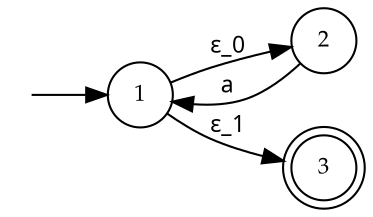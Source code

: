 digraph protocol {

rankdir=LR

graph [fontname=Palatino, fontsize=11,  margin=0
      compound="true"];
node [fontname=Palatino, fontsize=11, width="0.15", height="0.15"];
edge [fontname="Palatino sans serif", fontsize=11];

0 [shape="point", style="invis"]
1 [shape="circle"]
2 [shape="circle"]
3 [shape="doublecircle"]

0 -> 1 []
1 -> 2 [label="&#949;_0"]
1 -> 3 [label="&#949;_1"]
2 -> 1 [label="a"]
}